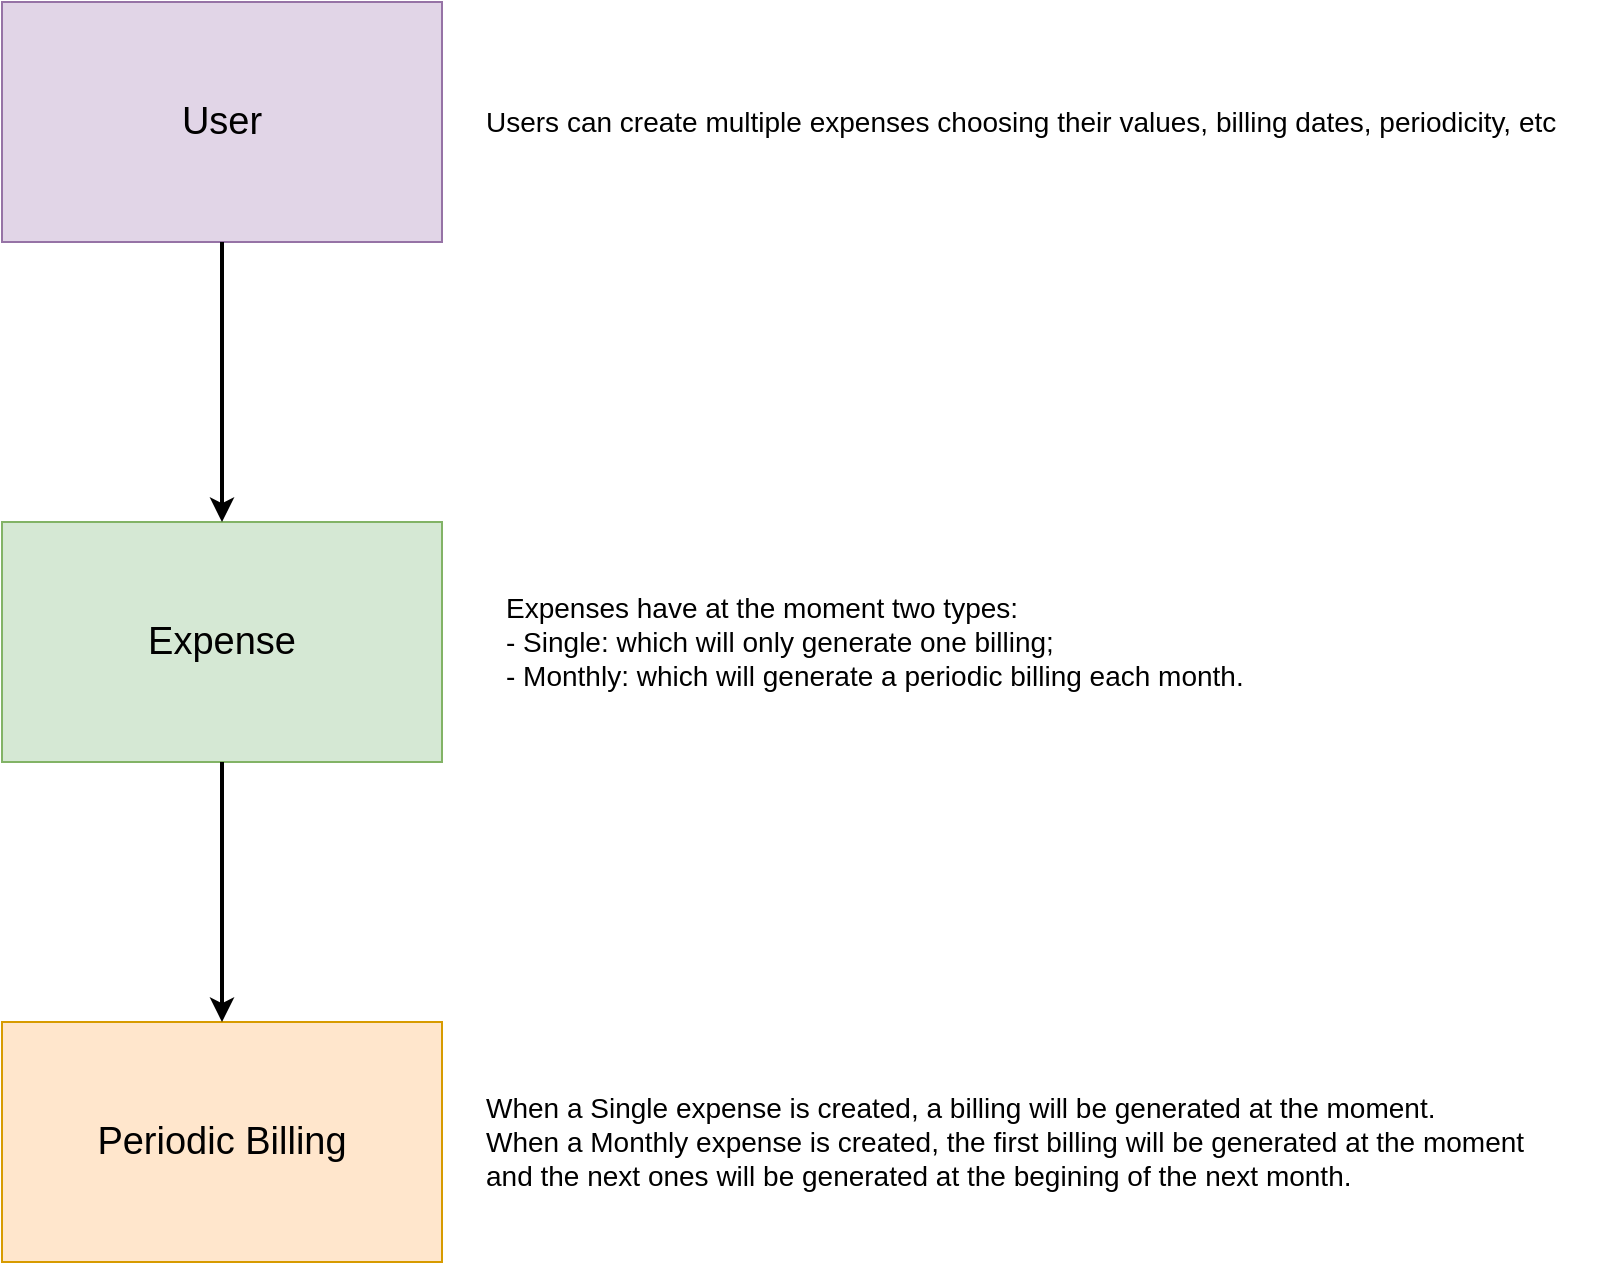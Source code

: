 <mxfile version="24.8.4">
  <diagram name="Page-1" id="XczBNNJqNktpGx1_EaTg">
    <mxGraphModel dx="1209" dy="709" grid="1" gridSize="10" guides="1" tooltips="1" connect="1" arrows="1" fold="1" page="1" pageScale="1" pageWidth="850" pageHeight="1100" math="0" shadow="0">
      <root>
        <mxCell id="0" />
        <mxCell id="1" parent="0" />
        <mxCell id="qV1d2z53x30eWTZOLCTx-1" value="&lt;div&gt;&lt;font style=&quot;font-size: 19px;&quot;&gt;Expense&lt;br&gt;&lt;/font&gt;&lt;/div&gt;" style="rounded=0;whiteSpace=wrap;html=1;fillColor=#d5e8d4;strokeColor=#82b366;" parent="1" vertex="1">
          <mxGeometry x="40" y="300" width="220" height="120" as="geometry" />
        </mxCell>
        <mxCell id="qV1d2z53x30eWTZOLCTx-3" value="&lt;font style=&quot;font-size: 19px;&quot;&gt;Periodic Billing&lt;/font&gt;" style="rounded=0;whiteSpace=wrap;html=1;fillColor=#ffe6cc;strokeColor=#d79b00;" parent="1" vertex="1">
          <mxGeometry x="40" y="550" width="220" height="120" as="geometry" />
        </mxCell>
        <mxCell id="qV1d2z53x30eWTZOLCTx-4" value="" style="endArrow=classic;html=1;rounded=0;strokeWidth=2;" parent="1" source="qV1d2z53x30eWTZOLCTx-1" target="qV1d2z53x30eWTZOLCTx-3" edge="1">
          <mxGeometry width="50" height="50" relative="1" as="geometry">
            <mxPoint x="158" y="470" as="sourcePoint" />
            <mxPoint x="450" y="390" as="targetPoint" />
          </mxGeometry>
        </mxCell>
        <mxCell id="qV1d2z53x30eWTZOLCTx-5" value="&lt;div&gt;&lt;font style=&quot;font-size: 19px;&quot;&gt;User&lt;br&gt;&lt;/font&gt;&lt;/div&gt;" style="rounded=0;whiteSpace=wrap;html=1;fillColor=#e1d5e7;strokeColor=#9673a6;" parent="1" vertex="1">
          <mxGeometry x="40" y="40" width="220" height="120" as="geometry" />
        </mxCell>
        <mxCell id="qV1d2z53x30eWTZOLCTx-6" value="" style="endArrow=classic;html=1;rounded=0;strokeWidth=2;" parent="1" source="qV1d2z53x30eWTZOLCTx-5" target="qV1d2z53x30eWTZOLCTx-1" edge="1">
          <mxGeometry width="50" height="50" relative="1" as="geometry">
            <mxPoint x="228" y="388" as="sourcePoint" />
            <mxPoint x="315" y="450" as="targetPoint" />
          </mxGeometry>
        </mxCell>
        <mxCell id="qV1d2z53x30eWTZOLCTx-8" value="&lt;p style=&quot;line-height: 120%;&quot;&gt;&lt;/p&gt;&lt;div style=&quot;font-size: 14px;&quot; align=&quot;left&quot;&gt;&lt;font style=&quot;font-size: 14px;&quot;&gt;Expenses have at the moment two types:&amp;nbsp;&lt;/font&gt;&lt;/div&gt;&lt;div style=&quot;font-size: 14px;&quot; align=&quot;left&quot;&gt;&lt;font style=&quot;font-size: 14px;&quot;&gt;- Single: which will only generate one billing;&lt;/font&gt;&lt;/div&gt;&lt;div style=&quot;font-size: 14px;&quot; align=&quot;left&quot;&gt;&lt;font style=&quot;font-size: 14px;&quot;&gt;- Monthly: which will generate a periodic billing each month.&lt;/font&gt;&lt;/div&gt;&lt;p&gt;&lt;/p&gt;" style="text;html=1;align=left;verticalAlign=middle;resizable=0;points=[];autosize=1;strokeColor=none;fillColor=none;" parent="1" vertex="1">
          <mxGeometry x="290" y="315" width="390" height="90" as="geometry" />
        </mxCell>
        <mxCell id="qV1d2z53x30eWTZOLCTx-9" value="&lt;div&gt;&lt;font style=&quot;font-size: 14px;&quot;&gt;Users can create multiple expenses choosing their values, billing dates, periodicity, etc&lt;/font&gt;&lt;/div&gt;" style="text;html=1;align=left;verticalAlign=middle;resizable=0;points=[];autosize=1;strokeColor=none;fillColor=none;" parent="1" vertex="1">
          <mxGeometry x="280" y="85" width="560" height="30" as="geometry" />
        </mxCell>
        <mxCell id="qV1d2z53x30eWTZOLCTx-10" value="&lt;div&gt;&lt;font style=&quot;font-size: 14px;&quot;&gt;When a Single expense is created, a billing will be generated at the moment.&lt;/font&gt;&lt;/div&gt;&lt;div&gt;&lt;font style=&quot;font-size: 14px;&quot;&gt;When a Monthly expense is created, the first billing will be generated at the moment&amp;nbsp;&lt;/font&gt;&lt;/div&gt;&lt;div&gt;&lt;font style=&quot;font-size: 14px;&quot;&gt;and the next ones will be generated at the begining of the next month.&lt;br&gt;&lt;/font&gt;&lt;/div&gt;" style="text;html=1;align=left;verticalAlign=middle;resizable=0;points=[];autosize=1;strokeColor=none;fillColor=none;" parent="1" vertex="1">
          <mxGeometry x="280" y="580" width="550" height="60" as="geometry" />
        </mxCell>
      </root>
    </mxGraphModel>
  </diagram>
</mxfile>
